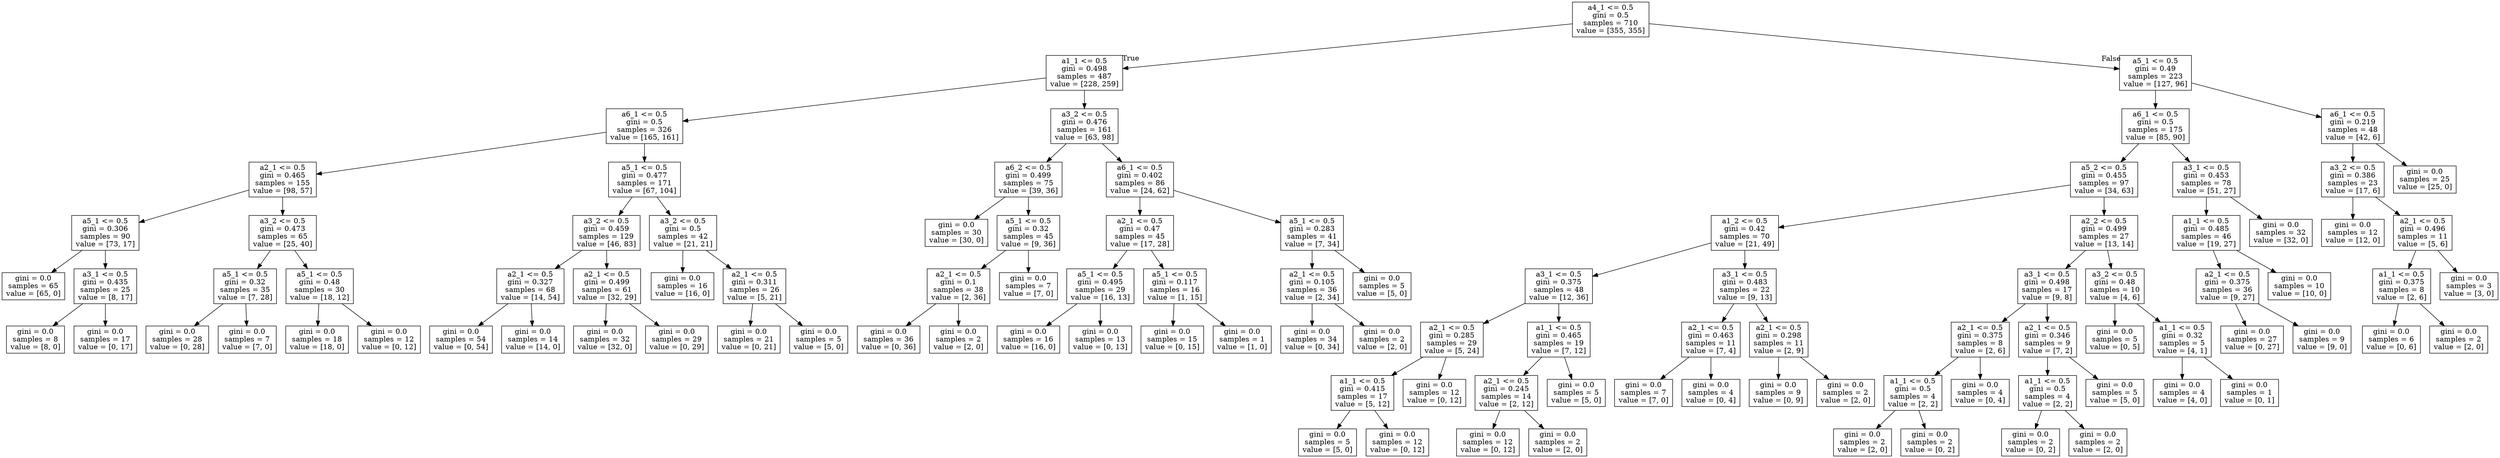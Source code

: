 digraph Tree {
node [shape=box] ;
0 [label="a4_1 <= 0.5\ngini = 0.5\nsamples = 710\nvalue = [355, 355]"] ;
1 [label="a1_1 <= 0.5\ngini = 0.498\nsamples = 487\nvalue = [228, 259]"] ;
0 -> 1 [labeldistance=2.5, labelangle=45, headlabel="True"] ;
2 [label="a6_1 <= 0.5\ngini = 0.5\nsamples = 326\nvalue = [165, 161]"] ;
1 -> 2 ;
3 [label="a2_1 <= 0.5\ngini = 0.465\nsamples = 155\nvalue = [98, 57]"] ;
2 -> 3 ;
4 [label="a5_1 <= 0.5\ngini = 0.306\nsamples = 90\nvalue = [73, 17]"] ;
3 -> 4 ;
5 [label="gini = 0.0\nsamples = 65\nvalue = [65, 0]"] ;
4 -> 5 ;
6 [label="a3_1 <= 0.5\ngini = 0.435\nsamples = 25\nvalue = [8, 17]"] ;
4 -> 6 ;
7 [label="gini = 0.0\nsamples = 8\nvalue = [8, 0]"] ;
6 -> 7 ;
8 [label="gini = 0.0\nsamples = 17\nvalue = [0, 17]"] ;
6 -> 8 ;
9 [label="a3_2 <= 0.5\ngini = 0.473\nsamples = 65\nvalue = [25, 40]"] ;
3 -> 9 ;
10 [label="a5_1 <= 0.5\ngini = 0.32\nsamples = 35\nvalue = [7, 28]"] ;
9 -> 10 ;
11 [label="gini = 0.0\nsamples = 28\nvalue = [0, 28]"] ;
10 -> 11 ;
12 [label="gini = 0.0\nsamples = 7\nvalue = [7, 0]"] ;
10 -> 12 ;
13 [label="a5_1 <= 0.5\ngini = 0.48\nsamples = 30\nvalue = [18, 12]"] ;
9 -> 13 ;
14 [label="gini = 0.0\nsamples = 18\nvalue = [18, 0]"] ;
13 -> 14 ;
15 [label="gini = 0.0\nsamples = 12\nvalue = [0, 12]"] ;
13 -> 15 ;
16 [label="a5_1 <= 0.5\ngini = 0.477\nsamples = 171\nvalue = [67, 104]"] ;
2 -> 16 ;
17 [label="a3_2 <= 0.5\ngini = 0.459\nsamples = 129\nvalue = [46, 83]"] ;
16 -> 17 ;
18 [label="a2_1 <= 0.5\ngini = 0.327\nsamples = 68\nvalue = [14, 54]"] ;
17 -> 18 ;
19 [label="gini = 0.0\nsamples = 54\nvalue = [0, 54]"] ;
18 -> 19 ;
20 [label="gini = 0.0\nsamples = 14\nvalue = [14, 0]"] ;
18 -> 20 ;
21 [label="a2_1 <= 0.5\ngini = 0.499\nsamples = 61\nvalue = [32, 29]"] ;
17 -> 21 ;
22 [label="gini = 0.0\nsamples = 32\nvalue = [32, 0]"] ;
21 -> 22 ;
23 [label="gini = 0.0\nsamples = 29\nvalue = [0, 29]"] ;
21 -> 23 ;
24 [label="a3_2 <= 0.5\ngini = 0.5\nsamples = 42\nvalue = [21, 21]"] ;
16 -> 24 ;
25 [label="gini = 0.0\nsamples = 16\nvalue = [16, 0]"] ;
24 -> 25 ;
26 [label="a2_1 <= 0.5\ngini = 0.311\nsamples = 26\nvalue = [5, 21]"] ;
24 -> 26 ;
27 [label="gini = 0.0\nsamples = 21\nvalue = [0, 21]"] ;
26 -> 27 ;
28 [label="gini = 0.0\nsamples = 5\nvalue = [5, 0]"] ;
26 -> 28 ;
29 [label="a3_2 <= 0.5\ngini = 0.476\nsamples = 161\nvalue = [63, 98]"] ;
1 -> 29 ;
30 [label="a6_2 <= 0.5\ngini = 0.499\nsamples = 75\nvalue = [39, 36]"] ;
29 -> 30 ;
31 [label="gini = 0.0\nsamples = 30\nvalue = [30, 0]"] ;
30 -> 31 ;
32 [label="a5_1 <= 0.5\ngini = 0.32\nsamples = 45\nvalue = [9, 36]"] ;
30 -> 32 ;
33 [label="a2_1 <= 0.5\ngini = 0.1\nsamples = 38\nvalue = [2, 36]"] ;
32 -> 33 ;
34 [label="gini = 0.0\nsamples = 36\nvalue = [0, 36]"] ;
33 -> 34 ;
35 [label="gini = 0.0\nsamples = 2\nvalue = [2, 0]"] ;
33 -> 35 ;
36 [label="gini = 0.0\nsamples = 7\nvalue = [7, 0]"] ;
32 -> 36 ;
37 [label="a6_1 <= 0.5\ngini = 0.402\nsamples = 86\nvalue = [24, 62]"] ;
29 -> 37 ;
38 [label="a2_1 <= 0.5\ngini = 0.47\nsamples = 45\nvalue = [17, 28]"] ;
37 -> 38 ;
39 [label="a5_1 <= 0.5\ngini = 0.495\nsamples = 29\nvalue = [16, 13]"] ;
38 -> 39 ;
40 [label="gini = 0.0\nsamples = 16\nvalue = [16, 0]"] ;
39 -> 40 ;
41 [label="gini = 0.0\nsamples = 13\nvalue = [0, 13]"] ;
39 -> 41 ;
42 [label="a5_1 <= 0.5\ngini = 0.117\nsamples = 16\nvalue = [1, 15]"] ;
38 -> 42 ;
43 [label="gini = 0.0\nsamples = 15\nvalue = [0, 15]"] ;
42 -> 43 ;
44 [label="gini = 0.0\nsamples = 1\nvalue = [1, 0]"] ;
42 -> 44 ;
45 [label="a5_1 <= 0.5\ngini = 0.283\nsamples = 41\nvalue = [7, 34]"] ;
37 -> 45 ;
46 [label="a2_1 <= 0.5\ngini = 0.105\nsamples = 36\nvalue = [2, 34]"] ;
45 -> 46 ;
47 [label="gini = 0.0\nsamples = 34\nvalue = [0, 34]"] ;
46 -> 47 ;
48 [label="gini = 0.0\nsamples = 2\nvalue = [2, 0]"] ;
46 -> 48 ;
49 [label="gini = 0.0\nsamples = 5\nvalue = [5, 0]"] ;
45 -> 49 ;
50 [label="a5_1 <= 0.5\ngini = 0.49\nsamples = 223\nvalue = [127, 96]"] ;
0 -> 50 [labeldistance=2.5, labelangle=-45, headlabel="False"] ;
51 [label="a6_1 <= 0.5\ngini = 0.5\nsamples = 175\nvalue = [85, 90]"] ;
50 -> 51 ;
52 [label="a5_2 <= 0.5\ngini = 0.455\nsamples = 97\nvalue = [34, 63]"] ;
51 -> 52 ;
53 [label="a1_2 <= 0.5\ngini = 0.42\nsamples = 70\nvalue = [21, 49]"] ;
52 -> 53 ;
54 [label="a3_1 <= 0.5\ngini = 0.375\nsamples = 48\nvalue = [12, 36]"] ;
53 -> 54 ;
55 [label="a2_1 <= 0.5\ngini = 0.285\nsamples = 29\nvalue = [5, 24]"] ;
54 -> 55 ;
56 [label="a1_1 <= 0.5\ngini = 0.415\nsamples = 17\nvalue = [5, 12]"] ;
55 -> 56 ;
57 [label="gini = 0.0\nsamples = 5\nvalue = [5, 0]"] ;
56 -> 57 ;
58 [label="gini = 0.0\nsamples = 12\nvalue = [0, 12]"] ;
56 -> 58 ;
59 [label="gini = 0.0\nsamples = 12\nvalue = [0, 12]"] ;
55 -> 59 ;
60 [label="a1_1 <= 0.5\ngini = 0.465\nsamples = 19\nvalue = [7, 12]"] ;
54 -> 60 ;
61 [label="a2_1 <= 0.5\ngini = 0.245\nsamples = 14\nvalue = [2, 12]"] ;
60 -> 61 ;
62 [label="gini = 0.0\nsamples = 12\nvalue = [0, 12]"] ;
61 -> 62 ;
63 [label="gini = 0.0\nsamples = 2\nvalue = [2, 0]"] ;
61 -> 63 ;
64 [label="gini = 0.0\nsamples = 5\nvalue = [5, 0]"] ;
60 -> 64 ;
65 [label="a3_1 <= 0.5\ngini = 0.483\nsamples = 22\nvalue = [9, 13]"] ;
53 -> 65 ;
66 [label="a2_1 <= 0.5\ngini = 0.463\nsamples = 11\nvalue = [7, 4]"] ;
65 -> 66 ;
67 [label="gini = 0.0\nsamples = 7\nvalue = [7, 0]"] ;
66 -> 67 ;
68 [label="gini = 0.0\nsamples = 4\nvalue = [0, 4]"] ;
66 -> 68 ;
69 [label="a2_1 <= 0.5\ngini = 0.298\nsamples = 11\nvalue = [2, 9]"] ;
65 -> 69 ;
70 [label="gini = 0.0\nsamples = 9\nvalue = [0, 9]"] ;
69 -> 70 ;
71 [label="gini = 0.0\nsamples = 2\nvalue = [2, 0]"] ;
69 -> 71 ;
72 [label="a2_2 <= 0.5\ngini = 0.499\nsamples = 27\nvalue = [13, 14]"] ;
52 -> 72 ;
73 [label="a3_1 <= 0.5\ngini = 0.498\nsamples = 17\nvalue = [9, 8]"] ;
72 -> 73 ;
74 [label="a2_1 <= 0.5\ngini = 0.375\nsamples = 8\nvalue = [2, 6]"] ;
73 -> 74 ;
75 [label="a1_1 <= 0.5\ngini = 0.5\nsamples = 4\nvalue = [2, 2]"] ;
74 -> 75 ;
76 [label="gini = 0.0\nsamples = 2\nvalue = [2, 0]"] ;
75 -> 76 ;
77 [label="gini = 0.0\nsamples = 2\nvalue = [0, 2]"] ;
75 -> 77 ;
78 [label="gini = 0.0\nsamples = 4\nvalue = [0, 4]"] ;
74 -> 78 ;
79 [label="a2_1 <= 0.5\ngini = 0.346\nsamples = 9\nvalue = [7, 2]"] ;
73 -> 79 ;
80 [label="a1_1 <= 0.5\ngini = 0.5\nsamples = 4\nvalue = [2, 2]"] ;
79 -> 80 ;
81 [label="gini = 0.0\nsamples = 2\nvalue = [0, 2]"] ;
80 -> 81 ;
82 [label="gini = 0.0\nsamples = 2\nvalue = [2, 0]"] ;
80 -> 82 ;
83 [label="gini = 0.0\nsamples = 5\nvalue = [5, 0]"] ;
79 -> 83 ;
84 [label="a3_2 <= 0.5\ngini = 0.48\nsamples = 10\nvalue = [4, 6]"] ;
72 -> 84 ;
85 [label="gini = 0.0\nsamples = 5\nvalue = [0, 5]"] ;
84 -> 85 ;
86 [label="a1_1 <= 0.5\ngini = 0.32\nsamples = 5\nvalue = [4, 1]"] ;
84 -> 86 ;
87 [label="gini = 0.0\nsamples = 4\nvalue = [4, 0]"] ;
86 -> 87 ;
88 [label="gini = 0.0\nsamples = 1\nvalue = [0, 1]"] ;
86 -> 88 ;
89 [label="a3_1 <= 0.5\ngini = 0.453\nsamples = 78\nvalue = [51, 27]"] ;
51 -> 89 ;
90 [label="a1_1 <= 0.5\ngini = 0.485\nsamples = 46\nvalue = [19, 27]"] ;
89 -> 90 ;
91 [label="a2_1 <= 0.5\ngini = 0.375\nsamples = 36\nvalue = [9, 27]"] ;
90 -> 91 ;
92 [label="gini = 0.0\nsamples = 27\nvalue = [0, 27]"] ;
91 -> 92 ;
93 [label="gini = 0.0\nsamples = 9\nvalue = [9, 0]"] ;
91 -> 93 ;
94 [label="gini = 0.0\nsamples = 10\nvalue = [10, 0]"] ;
90 -> 94 ;
95 [label="gini = 0.0\nsamples = 32\nvalue = [32, 0]"] ;
89 -> 95 ;
96 [label="a6_1 <= 0.5\ngini = 0.219\nsamples = 48\nvalue = [42, 6]"] ;
50 -> 96 ;
97 [label="a3_2 <= 0.5\ngini = 0.386\nsamples = 23\nvalue = [17, 6]"] ;
96 -> 97 ;
98 [label="gini = 0.0\nsamples = 12\nvalue = [12, 0]"] ;
97 -> 98 ;
99 [label="a2_1 <= 0.5\ngini = 0.496\nsamples = 11\nvalue = [5, 6]"] ;
97 -> 99 ;
100 [label="a1_1 <= 0.5\ngini = 0.375\nsamples = 8\nvalue = [2, 6]"] ;
99 -> 100 ;
101 [label="gini = 0.0\nsamples = 6\nvalue = [0, 6]"] ;
100 -> 101 ;
102 [label="gini = 0.0\nsamples = 2\nvalue = [2, 0]"] ;
100 -> 102 ;
103 [label="gini = 0.0\nsamples = 3\nvalue = [3, 0]"] ;
99 -> 103 ;
104 [label="gini = 0.0\nsamples = 25\nvalue = [25, 0]"] ;
96 -> 104 ;
}
